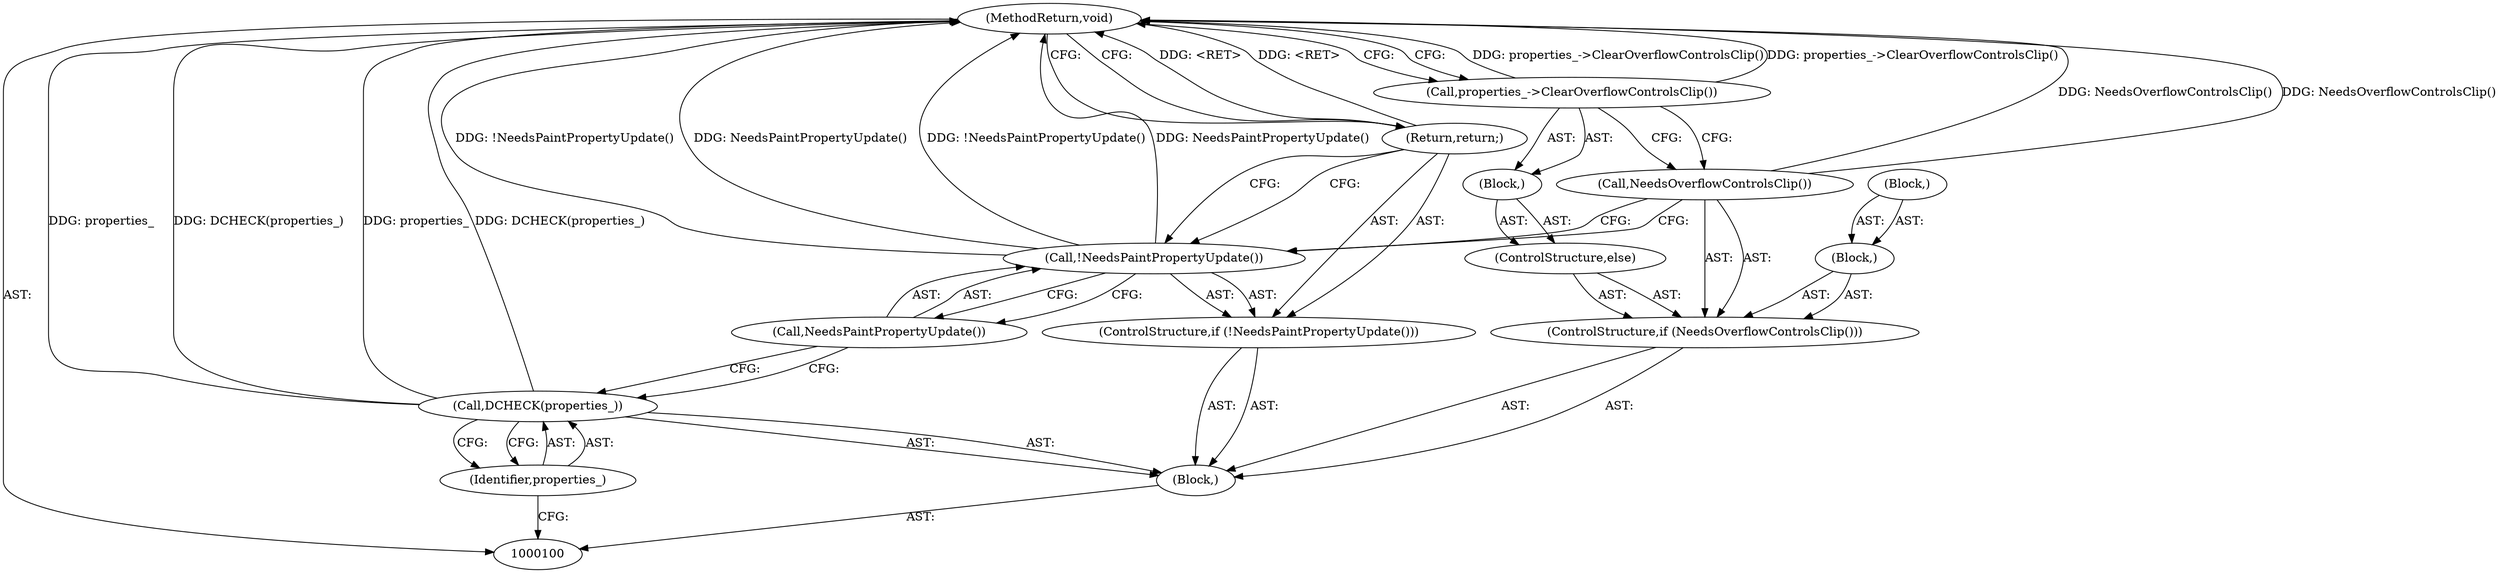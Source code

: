 digraph "0_Chrome_f911e11e7f6b5c0d6f5ee694a9871de6619889f7_10" {
"1000115" [label="(MethodReturn,void)"];
"1000101" [label="(Block,)"];
"1000111" [label="(Block,)"];
"1000112" [label="(ControlStructure,else)"];
"1000113" [label="(Block,)"];
"1000114" [label="(Call,properties_->ClearOverflowControlsClip())"];
"1000102" [label="(Call,DCHECK(properties_))"];
"1000103" [label="(Identifier,properties_)"];
"1000104" [label="(ControlStructure,if (!NeedsPaintPropertyUpdate()))"];
"1000105" [label="(Call,!NeedsPaintPropertyUpdate())"];
"1000106" [label="(Call,NeedsPaintPropertyUpdate())"];
"1000107" [label="(Return,return;)"];
"1000108" [label="(ControlStructure,if (NeedsOverflowControlsClip()))"];
"1000110" [label="(Block,)"];
"1000109" [label="(Call,NeedsOverflowControlsClip())"];
"1000115" -> "1000100"  [label="AST: "];
"1000115" -> "1000107"  [label="CFG: "];
"1000115" -> "1000114"  [label="CFG: "];
"1000105" -> "1000115"  [label="DDG: !NeedsPaintPropertyUpdate()"];
"1000105" -> "1000115"  [label="DDG: NeedsPaintPropertyUpdate()"];
"1000114" -> "1000115"  [label="DDG: properties_->ClearOverflowControlsClip()"];
"1000102" -> "1000115"  [label="DDG: properties_"];
"1000102" -> "1000115"  [label="DDG: DCHECK(properties_)"];
"1000109" -> "1000115"  [label="DDG: NeedsOverflowControlsClip()"];
"1000107" -> "1000115"  [label="DDG: <RET>"];
"1000101" -> "1000100"  [label="AST: "];
"1000102" -> "1000101"  [label="AST: "];
"1000104" -> "1000101"  [label="AST: "];
"1000108" -> "1000101"  [label="AST: "];
"1000111" -> "1000110"  [label="AST: "];
"1000112" -> "1000108"  [label="AST: "];
"1000113" -> "1000112"  [label="AST: "];
"1000113" -> "1000112"  [label="AST: "];
"1000114" -> "1000113"  [label="AST: "];
"1000114" -> "1000113"  [label="AST: "];
"1000114" -> "1000109"  [label="CFG: "];
"1000115" -> "1000114"  [label="CFG: "];
"1000114" -> "1000115"  [label="DDG: properties_->ClearOverflowControlsClip()"];
"1000102" -> "1000101"  [label="AST: "];
"1000102" -> "1000103"  [label="CFG: "];
"1000103" -> "1000102"  [label="AST: "];
"1000106" -> "1000102"  [label="CFG: "];
"1000102" -> "1000115"  [label="DDG: properties_"];
"1000102" -> "1000115"  [label="DDG: DCHECK(properties_)"];
"1000103" -> "1000102"  [label="AST: "];
"1000103" -> "1000100"  [label="CFG: "];
"1000102" -> "1000103"  [label="CFG: "];
"1000104" -> "1000101"  [label="AST: "];
"1000105" -> "1000104"  [label="AST: "];
"1000107" -> "1000104"  [label="AST: "];
"1000105" -> "1000104"  [label="AST: "];
"1000105" -> "1000106"  [label="CFG: "];
"1000106" -> "1000105"  [label="AST: "];
"1000107" -> "1000105"  [label="CFG: "];
"1000109" -> "1000105"  [label="CFG: "];
"1000105" -> "1000115"  [label="DDG: !NeedsPaintPropertyUpdate()"];
"1000105" -> "1000115"  [label="DDG: NeedsPaintPropertyUpdate()"];
"1000106" -> "1000105"  [label="AST: "];
"1000106" -> "1000102"  [label="CFG: "];
"1000105" -> "1000106"  [label="CFG: "];
"1000107" -> "1000104"  [label="AST: "];
"1000107" -> "1000105"  [label="CFG: "];
"1000115" -> "1000107"  [label="CFG: "];
"1000107" -> "1000115"  [label="DDG: <RET>"];
"1000108" -> "1000101"  [label="AST: "];
"1000109" -> "1000108"  [label="AST: "];
"1000110" -> "1000108"  [label="AST: "];
"1000112" -> "1000108"  [label="AST: "];
"1000110" -> "1000108"  [label="AST: "];
"1000111" -> "1000110"  [label="AST: "];
"1000109" -> "1000108"  [label="AST: "];
"1000109" -> "1000105"  [label="CFG: "];
"1000114" -> "1000109"  [label="CFG: "];
"1000109" -> "1000115"  [label="DDG: NeedsOverflowControlsClip()"];
}
